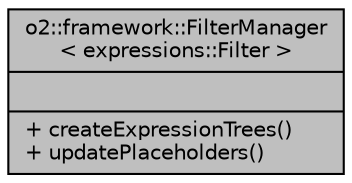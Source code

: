 digraph "o2::framework::FilterManager&lt; expressions::Filter &gt;"
{
 // INTERACTIVE_SVG=YES
  bgcolor="transparent";
  edge [fontname="Helvetica",fontsize="10",labelfontname="Helvetica",labelfontsize="10"];
  node [fontname="Helvetica",fontsize="10",shape=record];
  Node1 [label="{o2::framework::FilterManager\l\< expressions::Filter \>\n||+ createExpressionTrees()\l+ updatePlaceholders()\l}",height=0.2,width=0.4,color="black", fillcolor="grey75", style="filled", fontcolor="black"];
}
